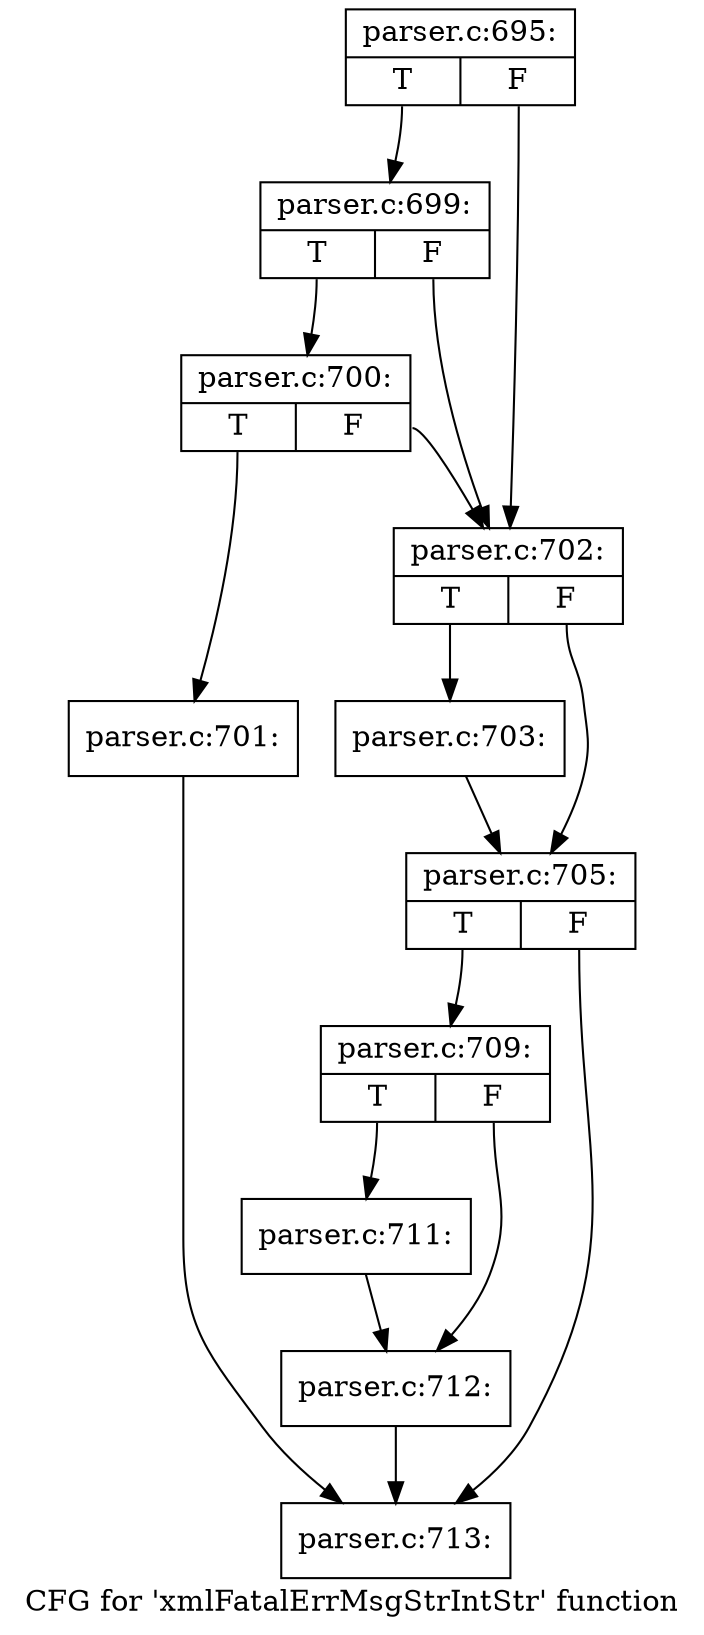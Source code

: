 digraph "CFG for 'xmlFatalErrMsgStrIntStr' function" {
	label="CFG for 'xmlFatalErrMsgStrIntStr' function";

	Node0x6289830 [shape=record,label="{parser.c:695:|{<s0>T|<s1>F}}"];
	Node0x6289830:s0 -> Node0x628ea60;
	Node0x6289830:s1 -> Node0x628e990;
	Node0x628ea60 [shape=record,label="{parser.c:699:|{<s0>T|<s1>F}}"];
	Node0x628ea60:s0 -> Node0x628e9e0;
	Node0x628ea60:s1 -> Node0x628e990;
	Node0x628e9e0 [shape=record,label="{parser.c:700:|{<s0>T|<s1>F}}"];
	Node0x628e9e0:s0 -> Node0x628e940;
	Node0x628e9e0:s1 -> Node0x628e990;
	Node0x628e940 [shape=record,label="{parser.c:701:}"];
	Node0x628e940 -> Node0x62907c0;
	Node0x628e990 [shape=record,label="{parser.c:702:|{<s0>T|<s1>F}}"];
	Node0x628e990:s0 -> Node0x628f4d0;
	Node0x628e990:s1 -> Node0x628f520;
	Node0x628f4d0 [shape=record,label="{parser.c:703:}"];
	Node0x628f4d0 -> Node0x628f520;
	Node0x628f520 [shape=record,label="{parser.c:705:|{<s0>T|<s1>F}}"];
	Node0x628f520:s0 -> Node0x628fb70;
	Node0x628f520:s1 -> Node0x62907c0;
	Node0x628fb70 [shape=record,label="{parser.c:709:|{<s0>T|<s1>F}}"];
	Node0x628fb70:s0 -> Node0x6290e60;
	Node0x628fb70:s1 -> Node0x6290eb0;
	Node0x6290e60 [shape=record,label="{parser.c:711:}"];
	Node0x6290e60 -> Node0x6290eb0;
	Node0x6290eb0 [shape=record,label="{parser.c:712:}"];
	Node0x6290eb0 -> Node0x62907c0;
	Node0x62907c0 [shape=record,label="{parser.c:713:}"];
}
